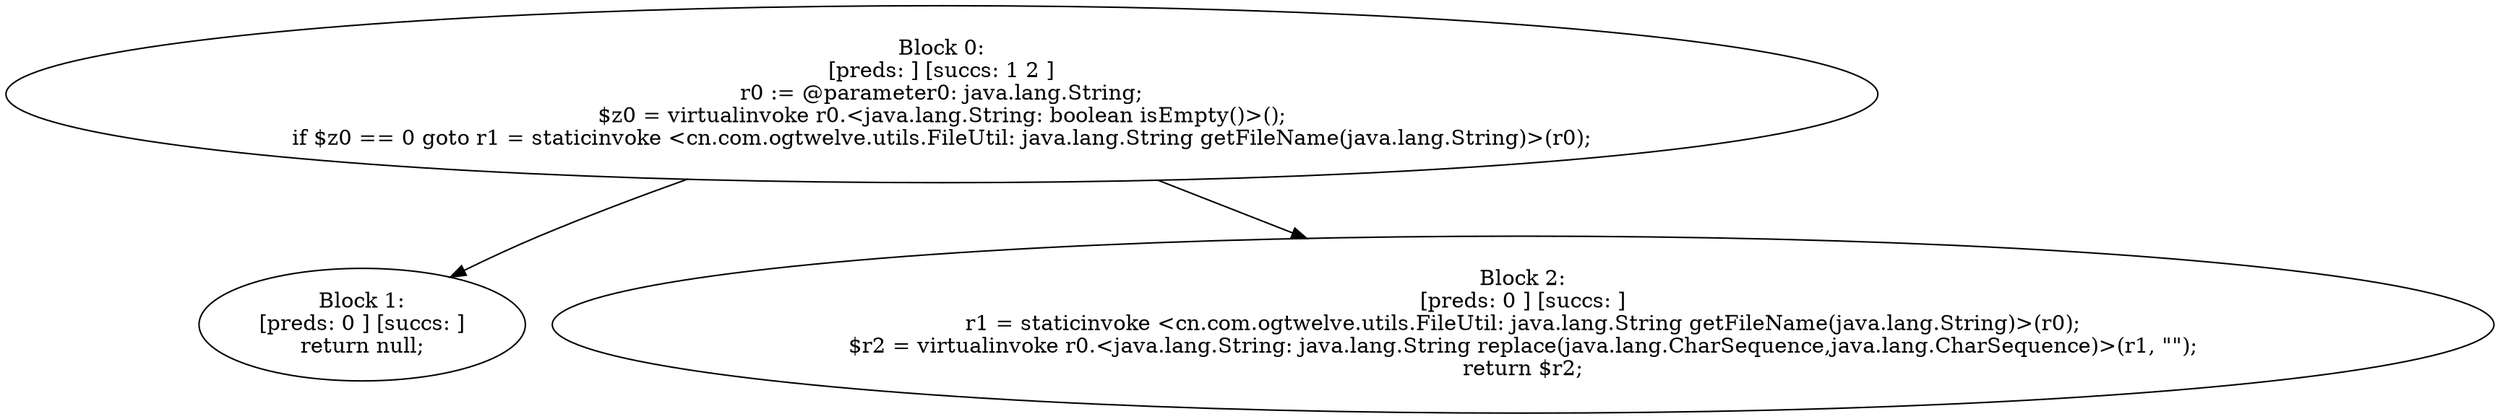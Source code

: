digraph "unitGraph" {
    "Block 0:
[preds: ] [succs: 1 2 ]
r0 := @parameter0: java.lang.String;
$z0 = virtualinvoke r0.<java.lang.String: boolean isEmpty()>();
if $z0 == 0 goto r1 = staticinvoke <cn.com.ogtwelve.utils.FileUtil: java.lang.String getFileName(java.lang.String)>(r0);
"
    "Block 1:
[preds: 0 ] [succs: ]
return null;
"
    "Block 2:
[preds: 0 ] [succs: ]
r1 = staticinvoke <cn.com.ogtwelve.utils.FileUtil: java.lang.String getFileName(java.lang.String)>(r0);
$r2 = virtualinvoke r0.<java.lang.String: java.lang.String replace(java.lang.CharSequence,java.lang.CharSequence)>(r1, \"\");
return $r2;
"
    "Block 0:
[preds: ] [succs: 1 2 ]
r0 := @parameter0: java.lang.String;
$z0 = virtualinvoke r0.<java.lang.String: boolean isEmpty()>();
if $z0 == 0 goto r1 = staticinvoke <cn.com.ogtwelve.utils.FileUtil: java.lang.String getFileName(java.lang.String)>(r0);
"->"Block 1:
[preds: 0 ] [succs: ]
return null;
";
    "Block 0:
[preds: ] [succs: 1 2 ]
r0 := @parameter0: java.lang.String;
$z0 = virtualinvoke r0.<java.lang.String: boolean isEmpty()>();
if $z0 == 0 goto r1 = staticinvoke <cn.com.ogtwelve.utils.FileUtil: java.lang.String getFileName(java.lang.String)>(r0);
"->"Block 2:
[preds: 0 ] [succs: ]
r1 = staticinvoke <cn.com.ogtwelve.utils.FileUtil: java.lang.String getFileName(java.lang.String)>(r0);
$r2 = virtualinvoke r0.<java.lang.String: java.lang.String replace(java.lang.CharSequence,java.lang.CharSequence)>(r1, \"\");
return $r2;
";
}
